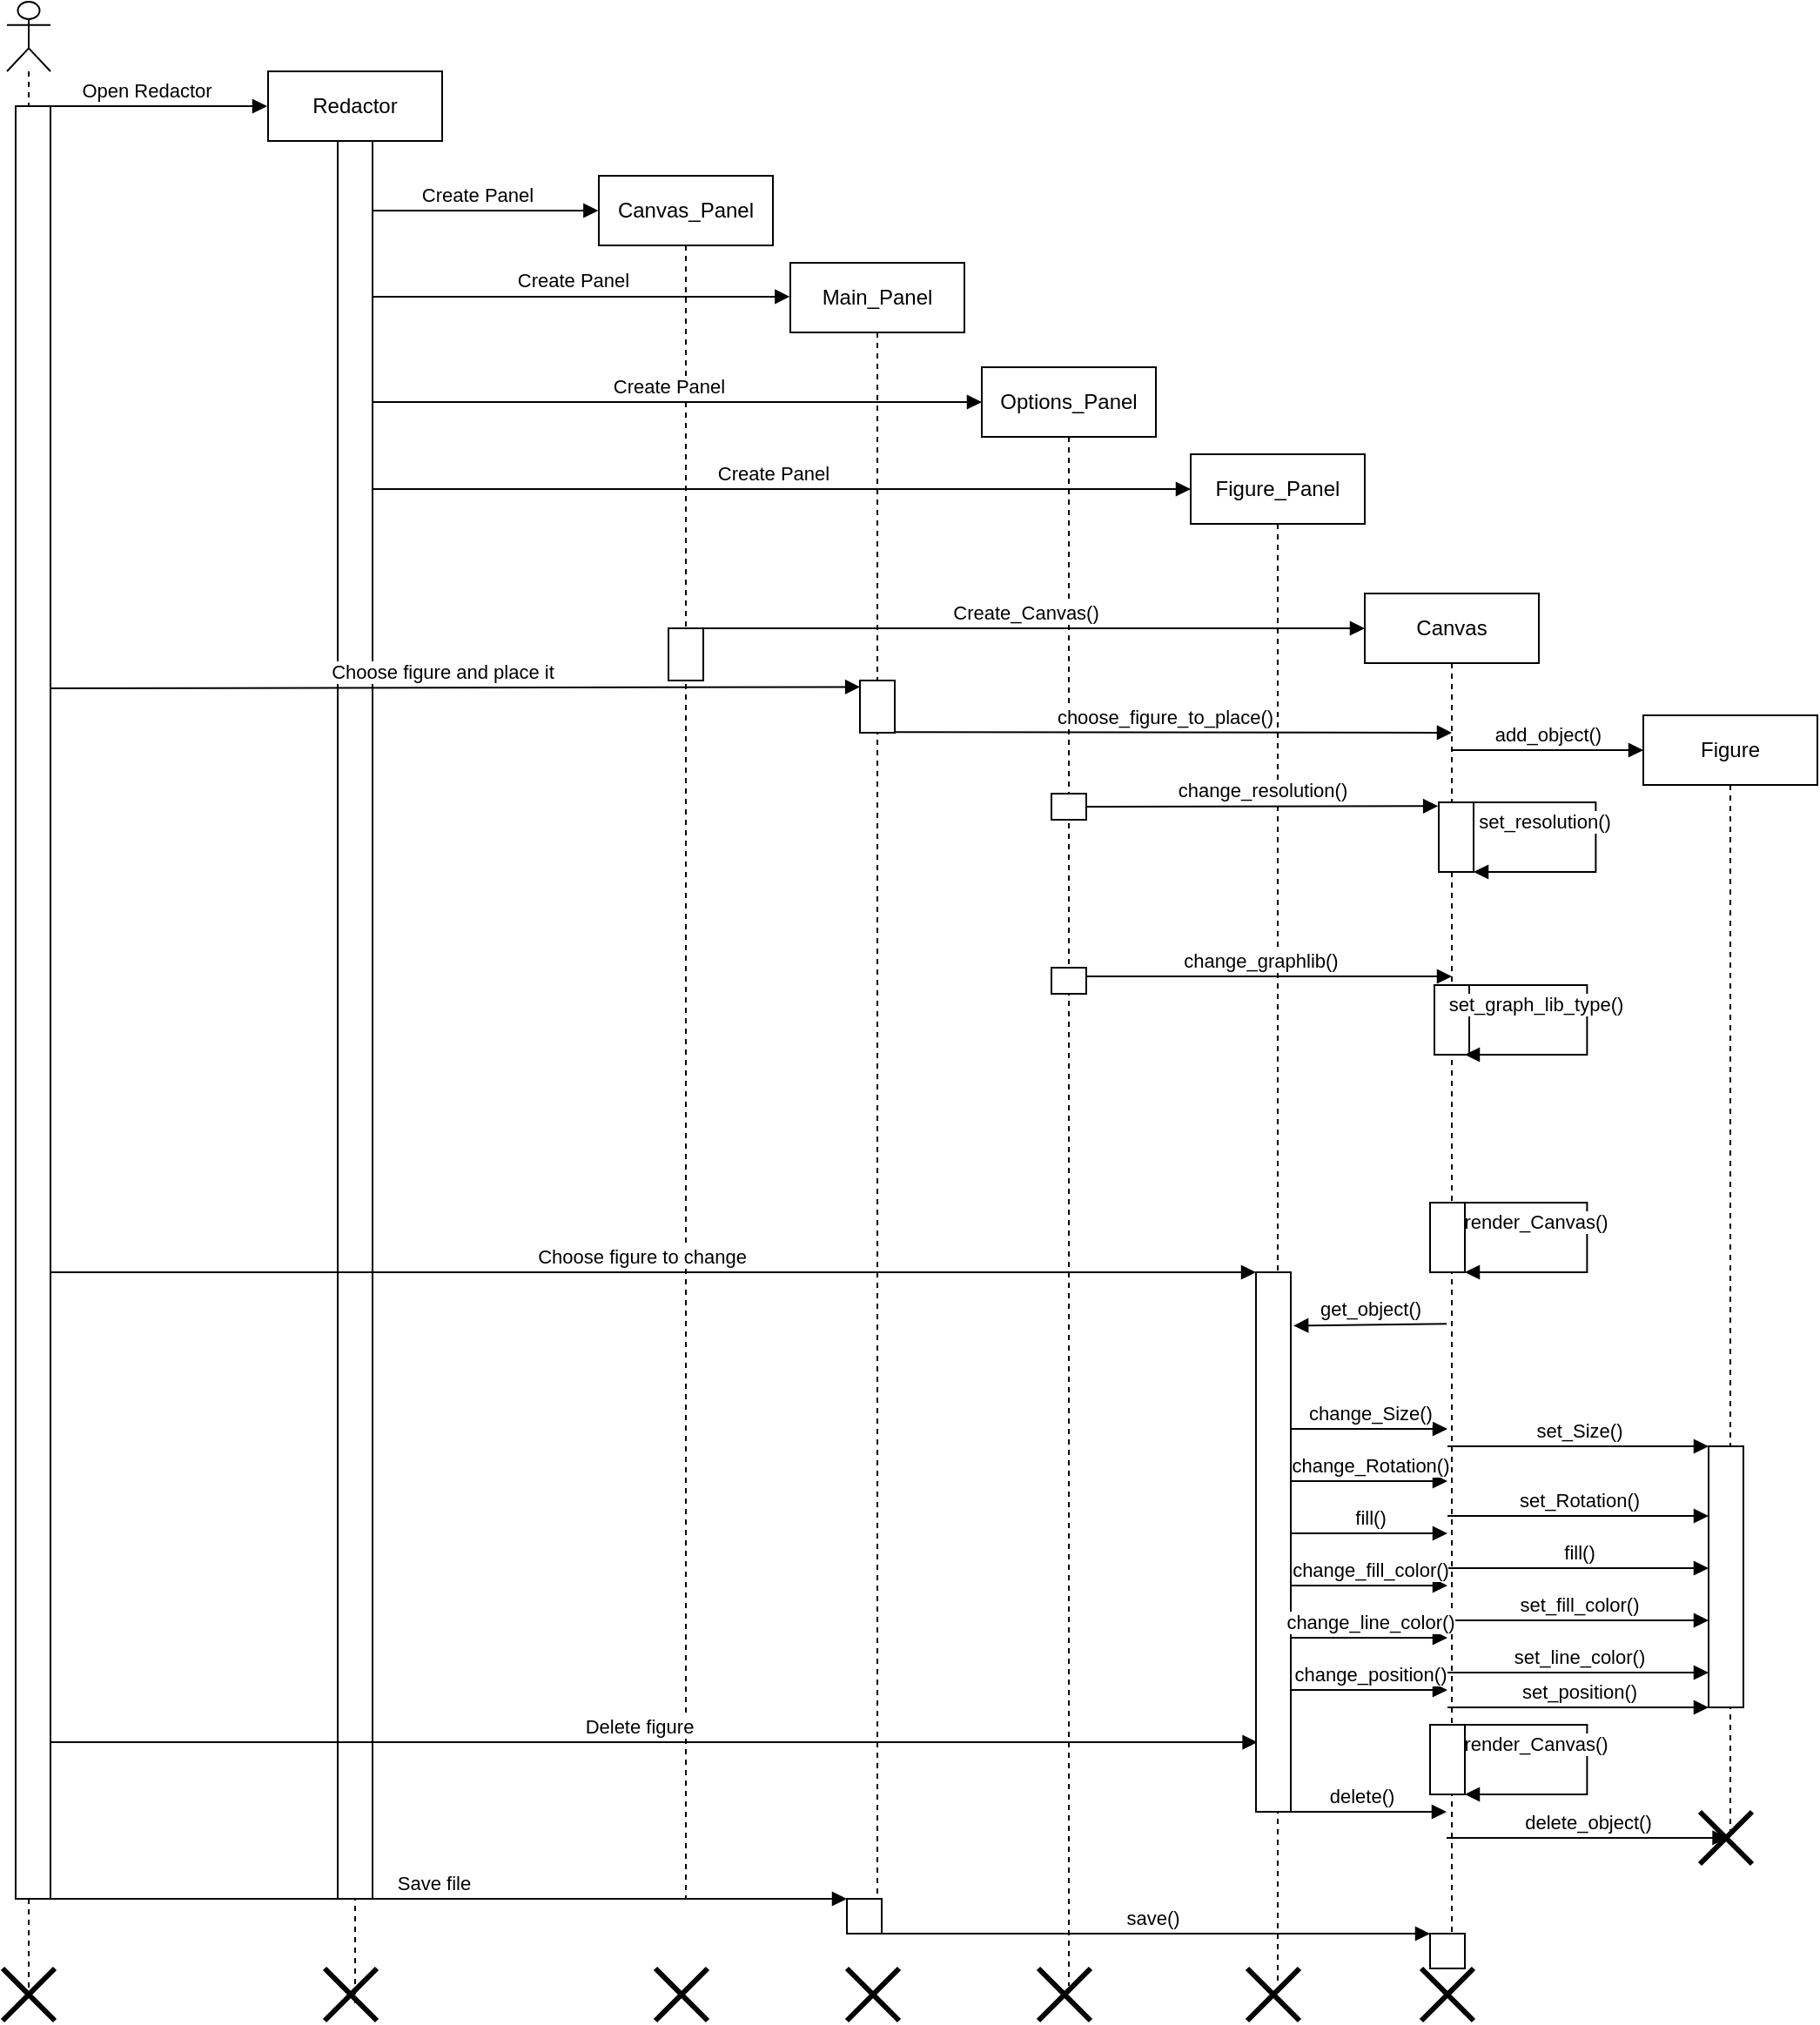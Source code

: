 <mxfile version="21.8.2" type="github">
  <diagram name="Page-1" id="2YBvvXClWsGukQMizWep">
    <mxGraphModel dx="2206" dy="1166" grid="1" gridSize="10" guides="1" tooltips="1" connect="1" arrows="1" fold="1" page="1" pageScale="1" pageWidth="850" pageHeight="1100" math="0" shadow="0">
      <root>
        <mxCell id="0" />
        <mxCell id="1" parent="0" />
        <mxCell id="aM9ryv3xv72pqoxQDRHE-1" value="Redactor" style="shape=umlLifeline;perimeter=lifelinePerimeter;whiteSpace=wrap;html=1;container=0;dropTarget=0;collapsible=0;recursiveResize=0;outlineConnect=0;portConstraint=eastwest;newEdgeStyle={&quot;edgeStyle&quot;:&quot;elbowEdgeStyle&quot;,&quot;elbow&quot;:&quot;vertical&quot;,&quot;curved&quot;:0,&quot;rounded&quot;:0};" parent="1" vertex="1">
          <mxGeometry x="250" y="100" width="100" height="1110" as="geometry" />
        </mxCell>
        <mxCell id="aM9ryv3xv72pqoxQDRHE-5" value="Canvas_Panel" style="shape=umlLifeline;perimeter=lifelinePerimeter;whiteSpace=wrap;html=1;container=0;dropTarget=0;collapsible=0;recursiveResize=0;outlineConnect=0;portConstraint=eastwest;newEdgeStyle={&quot;edgeStyle&quot;:&quot;elbowEdgeStyle&quot;,&quot;elbow&quot;:&quot;vertical&quot;,&quot;curved&quot;:0,&quot;rounded&quot;:0};" parent="1" vertex="1">
          <mxGeometry x="440" y="160" width="100" height="990" as="geometry" />
        </mxCell>
        <mxCell id="38EyoLRpENG-E7wULdpG-4" value="Main_Panel" style="shape=umlLifeline;perimeter=lifelinePerimeter;whiteSpace=wrap;html=1;container=0;dropTarget=0;collapsible=0;recursiveResize=0;outlineConnect=0;portConstraint=eastwest;newEdgeStyle={&quot;edgeStyle&quot;:&quot;elbowEdgeStyle&quot;,&quot;elbow&quot;:&quot;vertical&quot;,&quot;curved&quot;:0,&quot;rounded&quot;:0};" parent="1" vertex="1">
          <mxGeometry x="550" y="210" width="100" height="940" as="geometry" />
        </mxCell>
        <mxCell id="38EyoLRpENG-E7wULdpG-5" value="Options_Panel" style="shape=umlLifeline;perimeter=lifelinePerimeter;whiteSpace=wrap;html=1;container=0;dropTarget=0;collapsible=0;recursiveResize=0;outlineConnect=0;portConstraint=eastwest;newEdgeStyle={&quot;edgeStyle&quot;:&quot;elbowEdgeStyle&quot;,&quot;elbow&quot;:&quot;vertical&quot;,&quot;curved&quot;:0,&quot;rounded&quot;:0};" parent="1" vertex="1">
          <mxGeometry x="660" y="270" width="100" height="930" as="geometry" />
        </mxCell>
        <mxCell id="38EyoLRpENG-E7wULdpG-6" value="Figure_Panel" style="shape=umlLifeline;perimeter=lifelinePerimeter;whiteSpace=wrap;html=1;container=0;dropTarget=0;collapsible=0;recursiveResize=0;outlineConnect=0;portConstraint=eastwest;newEdgeStyle={&quot;edgeStyle&quot;:&quot;elbowEdgeStyle&quot;,&quot;elbow&quot;:&quot;vertical&quot;,&quot;curved&quot;:0,&quot;rounded&quot;:0};" parent="1" vertex="1">
          <mxGeometry x="780" y="320" width="100" height="880" as="geometry" />
        </mxCell>
        <mxCell id="38EyoLRpENG-E7wULdpG-7" value="Canvas" style="shape=umlLifeline;perimeter=lifelinePerimeter;whiteSpace=wrap;html=1;container=0;dropTarget=0;collapsible=0;recursiveResize=0;outlineConnect=0;portConstraint=eastwest;newEdgeStyle={&quot;edgeStyle&quot;:&quot;elbowEdgeStyle&quot;,&quot;elbow&quot;:&quot;vertical&quot;,&quot;curved&quot;:0,&quot;rounded&quot;:0};" parent="1" vertex="1">
          <mxGeometry x="880" y="400" width="100" height="790" as="geometry" />
        </mxCell>
        <mxCell id="38EyoLRpENG-E7wULdpG-8" value="Figure" style="shape=umlLifeline;perimeter=lifelinePerimeter;whiteSpace=wrap;html=1;container=0;dropTarget=0;collapsible=0;recursiveResize=0;outlineConnect=0;portConstraint=eastwest;newEdgeStyle={&quot;edgeStyle&quot;:&quot;elbowEdgeStyle&quot;,&quot;elbow&quot;:&quot;vertical&quot;,&quot;curved&quot;:0,&quot;rounded&quot;:0};" parent="1" vertex="1">
          <mxGeometry x="1040" y="470" width="100" height="650" as="geometry" />
        </mxCell>
        <mxCell id="38EyoLRpENG-E7wULdpG-37" value="" style="shape=umlDestroy;whiteSpace=wrap;html=1;strokeWidth=3;targetShapes=umlLifeline;" parent="38EyoLRpENG-E7wULdpG-8" vertex="1">
          <mxGeometry x="32.5" y="630" width="30" height="30" as="geometry" />
        </mxCell>
        <mxCell id="38EyoLRpENG-E7wULdpG-15" value="" style="shape=umlLifeline;perimeter=lifelinePerimeter;whiteSpace=wrap;html=1;container=1;dropTarget=0;collapsible=0;recursiveResize=0;outlineConnect=0;portConstraint=eastwest;newEdgeStyle={&quot;curved&quot;:0,&quot;rounded&quot;:0};participant=umlActor;" parent="1" vertex="1">
          <mxGeometry x="100" y="60" width="25" height="1150" as="geometry" />
        </mxCell>
        <mxCell id="38EyoLRpENG-E7wULdpG-16" value="Open Redactor" style="html=1;verticalAlign=bottom;endArrow=block;curved=0;rounded=0;" parent="1" edge="1">
          <mxGeometry width="80" relative="1" as="geometry">
            <mxPoint x="109.81" y="120" as="sourcePoint" />
            <mxPoint x="249.5" y="120" as="targetPoint" />
          </mxGeometry>
        </mxCell>
        <mxCell id="38EyoLRpENG-E7wULdpG-18" value="Create Panel" style="html=1;verticalAlign=bottom;endArrow=block;curved=0;rounded=0;" parent="1" edge="1">
          <mxGeometry width="80" relative="1" as="geometry">
            <mxPoint x="300.0" y="180" as="sourcePoint" />
            <mxPoint x="439.69" y="180" as="targetPoint" />
          </mxGeometry>
        </mxCell>
        <mxCell id="38EyoLRpENG-E7wULdpG-19" value="Create Panel" style="html=1;verticalAlign=bottom;endArrow=block;curved=0;rounded=0;" parent="1" edge="1">
          <mxGeometry width="80" relative="1" as="geometry">
            <mxPoint x="300.0" y="229.47" as="sourcePoint" />
            <mxPoint x="549.69" y="229.47" as="targetPoint" />
          </mxGeometry>
        </mxCell>
        <mxCell id="38EyoLRpENG-E7wULdpG-20" value="Create Panel" style="html=1;verticalAlign=bottom;endArrow=block;curved=0;rounded=0;" parent="1" edge="1">
          <mxGeometry width="80" relative="1" as="geometry">
            <mxPoint x="300.31" y="290" as="sourcePoint" />
            <mxPoint x="660" y="290" as="targetPoint" />
          </mxGeometry>
        </mxCell>
        <mxCell id="38EyoLRpENG-E7wULdpG-21" value="Create Panel" style="html=1;verticalAlign=bottom;endArrow=block;curved=0;rounded=0;" parent="1" edge="1">
          <mxGeometry width="80" relative="1" as="geometry">
            <mxPoint x="300.31" y="340" as="sourcePoint" />
            <mxPoint x="780" y="340" as="targetPoint" />
          </mxGeometry>
        </mxCell>
        <mxCell id="38EyoLRpENG-E7wULdpG-22" value="Create_Canvas()" style="html=1;verticalAlign=bottom;endArrow=block;curved=0;rounded=0;" parent="1" edge="1">
          <mxGeometry width="80" relative="1" as="geometry">
            <mxPoint x="490" y="420" as="sourcePoint" />
            <mxPoint x="880" y="420" as="targetPoint" />
          </mxGeometry>
        </mxCell>
        <mxCell id="38EyoLRpENG-E7wULdpG-23" value="choose_figure_to_place()" style="html=1;verticalAlign=bottom;endArrow=block;curved=0;rounded=0;" parent="1" edge="1">
          <mxGeometry width="80" relative="1" as="geometry">
            <mxPoint x="600" y="479.58" as="sourcePoint" />
            <mxPoint x="930" y="480" as="targetPoint" />
          </mxGeometry>
        </mxCell>
        <mxCell id="38EyoLRpENG-E7wULdpG-24" value="add_object()" style="html=1;verticalAlign=bottom;endArrow=block;curved=0;rounded=0;" parent="1" edge="1">
          <mxGeometry width="80" relative="1" as="geometry">
            <mxPoint x="930" y="490" as="sourcePoint" />
            <mxPoint x="1040" y="490" as="targetPoint" />
          </mxGeometry>
        </mxCell>
        <mxCell id="38EyoLRpENG-E7wULdpG-26" value="Save file" style="html=1;verticalAlign=bottom;endArrow=block;curved=0;rounded=0;entryX=0;entryY=0;entryDx=0;entryDy=0;" parent="1" edge="1" target="RvpZYAZhaGrn7Gk52c-N-2">
          <mxGeometry width="80" relative="1" as="geometry">
            <mxPoint x="107.5" y="1150" as="sourcePoint" />
            <mxPoint x="597" y="1150" as="targetPoint" />
          </mxGeometry>
        </mxCell>
        <mxCell id="38EyoLRpENG-E7wULdpG-27" value="save()" style="html=1;verticalAlign=bottom;endArrow=block;curved=0;rounded=0;entryX=0;entryY=0;entryDx=0;entryDy=0;" parent="1" edge="1" target="RvpZYAZhaGrn7Gk52c-N-5">
          <mxGeometry width="80" relative="1" as="geometry">
            <mxPoint x="597.5" y="1170" as="sourcePoint" />
            <mxPoint x="927.0" y="1170" as="targetPoint" />
          </mxGeometry>
        </mxCell>
        <mxCell id="38EyoLRpENG-E7wULdpG-31" value="render_Canvas()" style="html=1;verticalAlign=bottom;endArrow=block;curved=0;rounded=0;" parent="1" edge="1">
          <mxGeometry x="0.551" y="-20" width="80" relative="1" as="geometry">
            <mxPoint x="937.69" y="1050" as="sourcePoint" />
            <mxPoint x="937.5" y="1090" as="targetPoint" />
            <Array as="points">
              <mxPoint x="1007.69" y="1050" />
              <mxPoint x="1007.69" y="1090" />
            </Array>
            <mxPoint as="offset" />
          </mxGeometry>
        </mxCell>
        <mxCell id="38EyoLRpENG-E7wULdpG-33" value="delete_object()" style="html=1;verticalAlign=bottom;endArrow=block;curved=0;rounded=0;entryX=0.526;entryY=0.499;entryDx=0;entryDy=0;entryPerimeter=0;" parent="1" target="38EyoLRpENG-E7wULdpG-37" edge="1">
          <mxGeometry width="80" relative="1" as="geometry">
            <mxPoint x="927" y="1114.97" as="sourcePoint" />
            <mxPoint x="1087.0" y="1120" as="targetPoint" />
          </mxGeometry>
        </mxCell>
        <mxCell id="38EyoLRpENG-E7wULdpG-34" value="delete()" style="html=1;verticalAlign=bottom;endArrow=block;curved=0;rounded=0;" parent="1" edge="1">
          <mxGeometry width="80" relative="1" as="geometry">
            <mxPoint x="827.5" y="1100" as="sourcePoint" />
            <mxPoint x="927.0" y="1100" as="targetPoint" />
          </mxGeometry>
        </mxCell>
        <mxCell id="38EyoLRpENG-E7wULdpG-35" value="get_object()" style="html=1;verticalAlign=bottom;endArrow=block;curved=0;rounded=0;entryX=1.079;entryY=0.099;entryDx=0;entryDy=0;entryPerimeter=0;" parent="1" edge="1" target="RvpZYAZhaGrn7Gk52c-N-4">
          <mxGeometry width="80" relative="1" as="geometry">
            <mxPoint x="927.0" y="819.58" as="sourcePoint" />
            <mxPoint x="826.824" y="819.58" as="targetPoint" />
          </mxGeometry>
        </mxCell>
        <mxCell id="_8Uw5CFxiMQHdm2J3RAh-14" value="set_Size()" style="html=1;verticalAlign=bottom;endArrow=block;curved=0;rounded=0;entryX=0;entryY=0;entryDx=0;entryDy=0;" parent="1" target="_8Uw5CFxiMQHdm2J3RAh-27" edge="1">
          <mxGeometry width="80" relative="1" as="geometry">
            <mxPoint x="927.504" y="890.0" as="sourcePoint" />
            <mxPoint x="1027.5" y="890" as="targetPoint" />
          </mxGeometry>
        </mxCell>
        <mxCell id="_8Uw5CFxiMQHdm2J3RAh-15" value="set_Rotation()" style="html=1;verticalAlign=bottom;endArrow=block;curved=0;rounded=0;entryX=0;entryY=0;entryDx=0;entryDy=0;" parent="1" edge="1">
          <mxGeometry width="80" relative="1" as="geometry">
            <mxPoint x="927.504" y="930.0" as="sourcePoint" />
            <mxPoint x="1077.5" y="930" as="targetPoint" />
          </mxGeometry>
        </mxCell>
        <mxCell id="_8Uw5CFxiMQHdm2J3RAh-16" value="fill()" style="html=1;verticalAlign=bottom;endArrow=block;curved=0;rounded=0;entryX=0;entryY=0;entryDx=0;entryDy=0;" parent="1" edge="1">
          <mxGeometry width="80" relative="1" as="geometry">
            <mxPoint x="927.504" y="960.0" as="sourcePoint" />
            <mxPoint x="1077.5" y="960" as="targetPoint" />
          </mxGeometry>
        </mxCell>
        <mxCell id="_8Uw5CFxiMQHdm2J3RAh-17" value="set_fill_color()" style="html=1;verticalAlign=bottom;endArrow=block;curved=0;rounded=0;entryX=0;entryY=0;entryDx=0;entryDy=0;" parent="1" edge="1">
          <mxGeometry width="80" relative="1" as="geometry">
            <mxPoint x="927.504" y="990.0" as="sourcePoint" />
            <mxPoint x="1077.5" y="990" as="targetPoint" />
          </mxGeometry>
        </mxCell>
        <mxCell id="_8Uw5CFxiMQHdm2J3RAh-18" value="set_line_color()" style="html=1;verticalAlign=bottom;endArrow=block;curved=0;rounded=0;entryX=0;entryY=0;entryDx=0;entryDy=0;" parent="1" edge="1">
          <mxGeometry width="80" relative="1" as="geometry">
            <mxPoint x="927.504" y="1020.0" as="sourcePoint" />
            <mxPoint x="1077.5" y="1020" as="targetPoint" />
          </mxGeometry>
        </mxCell>
        <mxCell id="_8Uw5CFxiMQHdm2J3RAh-19" value="set_position()" style="html=1;verticalAlign=bottom;endArrow=block;curved=0;rounded=0;entryX=0;entryY=0;entryDx=0;entryDy=0;" parent="1" edge="1">
          <mxGeometry width="80" relative="1" as="geometry">
            <mxPoint x="927.504" y="1040.0" as="sourcePoint" />
            <mxPoint x="1077.5" y="1040" as="targetPoint" />
          </mxGeometry>
        </mxCell>
        <mxCell id="_8Uw5CFxiMQHdm2J3RAh-20" value="" style="shape=umlDestroy;whiteSpace=wrap;html=1;strokeWidth=3;targetShapes=umlLifeline;" parent="1" vertex="1">
          <mxGeometry x="912.5" y="1190" width="30" height="30" as="geometry" />
        </mxCell>
        <mxCell id="_8Uw5CFxiMQHdm2J3RAh-21" value="" style="shape=umlDestroy;whiteSpace=wrap;html=1;strokeWidth=3;targetShapes=umlLifeline;" parent="1" vertex="1">
          <mxGeometry x="812.5" y="1190" width="30" height="30" as="geometry" />
        </mxCell>
        <mxCell id="_8Uw5CFxiMQHdm2J3RAh-22" value="" style="shape=umlDestroy;whiteSpace=wrap;html=1;strokeWidth=3;targetShapes=umlLifeline;" parent="1" vertex="1">
          <mxGeometry x="692.5" y="1190" width="30" height="30" as="geometry" />
        </mxCell>
        <mxCell id="_8Uw5CFxiMQHdm2J3RAh-23" value="" style="shape=umlDestroy;whiteSpace=wrap;html=1;strokeWidth=3;targetShapes=umlLifeline;" parent="1" vertex="1">
          <mxGeometry x="582.5" y="1190" width="30" height="30" as="geometry" />
        </mxCell>
        <mxCell id="_8Uw5CFxiMQHdm2J3RAh-24" value="" style="shape=umlDestroy;whiteSpace=wrap;html=1;strokeWidth=3;targetShapes=umlLifeline;" parent="1" vertex="1">
          <mxGeometry x="472.5" y="1190" width="30" height="30" as="geometry" />
        </mxCell>
        <mxCell id="_8Uw5CFxiMQHdm2J3RAh-25" value="" style="shape=umlDestroy;whiteSpace=wrap;html=1;strokeWidth=3;targetShapes=umlLifeline;" parent="1" vertex="1">
          <mxGeometry x="282.5" y="1190" width="30" height="30" as="geometry" />
        </mxCell>
        <mxCell id="_8Uw5CFxiMQHdm2J3RAh-26" value="" style="shape=umlDestroy;whiteSpace=wrap;html=1;strokeWidth=3;targetShapes=umlLifeline;" parent="1" vertex="1">
          <mxGeometry x="97.5" y="1190" width="30" height="30" as="geometry" />
        </mxCell>
        <mxCell id="_8Uw5CFxiMQHdm2J3RAh-27" value="" style="rounded=0;whiteSpace=wrap;html=1;" parent="1" vertex="1">
          <mxGeometry x="1077.5" y="890" width="20" height="150" as="geometry" />
        </mxCell>
        <mxCell id="_8Uw5CFxiMQHdm2J3RAh-34" value="" style="rounded=0;whiteSpace=wrap;html=1;" parent="1" vertex="1">
          <mxGeometry x="290" y="140" width="20" height="1010" as="geometry" />
        </mxCell>
        <mxCell id="38EyoLRpENG-E7wULdpG-32" value="Delete figure" style="html=1;verticalAlign=bottom;endArrow=block;curved=0;rounded=0;entryX=0.04;entryY=0.871;entryDx=0;entryDy=0;entryPerimeter=0;" parent="1" edge="1" target="RvpZYAZhaGrn7Gk52c-N-4">
          <mxGeometry width="80" relative="1" as="geometry">
            <mxPoint x="107.5" y="1060" as="sourcePoint" />
            <mxPoint x="807.5" y="1060" as="targetPoint" />
          </mxGeometry>
        </mxCell>
        <mxCell id="38EyoLRpENG-E7wULdpG-36" value="&amp;nbsp;Choose figure to change" style="html=1;verticalAlign=bottom;endArrow=block;curved=0;rounded=0;entryX=0;entryY=0;entryDx=0;entryDy=0;" parent="1" edge="1" target="RvpZYAZhaGrn7Gk52c-N-4">
          <mxGeometry width="80" relative="1" as="geometry">
            <mxPoint x="107.5" y="790" as="sourcePoint" />
            <mxPoint x="827" y="790" as="targetPoint" />
          </mxGeometry>
        </mxCell>
        <mxCell id="38EyoLRpENG-E7wULdpG-25" value="Choose figure and place it" style="html=1;verticalAlign=bottom;endArrow=block;curved=0;rounded=0;entryX=0.003;entryY=0.124;entryDx=0;entryDy=0;entryPerimeter=0;" parent="1" edge="1" target="RvpZYAZhaGrn7Gk52c-N-1">
          <mxGeometry width="80" relative="1" as="geometry">
            <mxPoint x="110" y="454.5" as="sourcePoint" />
            <mxPoint x="599.5" y="454.5" as="targetPoint" />
          </mxGeometry>
        </mxCell>
        <mxCell id="RvpZYAZhaGrn7Gk52c-N-1" value="" style="rounded=0;whiteSpace=wrap;html=1;" vertex="1" parent="1">
          <mxGeometry x="590" y="450" width="20" height="30" as="geometry" />
        </mxCell>
        <mxCell id="RvpZYAZhaGrn7Gk52c-N-2" value="" style="rounded=0;whiteSpace=wrap;html=1;" vertex="1" parent="1">
          <mxGeometry x="582.5" y="1150" width="20" height="20" as="geometry" />
        </mxCell>
        <mxCell id="RvpZYAZhaGrn7Gk52c-N-3" value="" style="rounded=0;whiteSpace=wrap;html=1;" vertex="1" parent="1">
          <mxGeometry x="480" y="420" width="20" height="30" as="geometry" />
        </mxCell>
        <mxCell id="RvpZYAZhaGrn7Gk52c-N-4" value="" style="rounded=0;whiteSpace=wrap;html=1;" vertex="1" parent="1">
          <mxGeometry x="817.5" y="790" width="20" height="310" as="geometry" />
        </mxCell>
        <mxCell id="_8Uw5CFxiMQHdm2J3RAh-7" value="change_Size()" style="html=1;verticalAlign=bottom;endArrow=block;curved=0;rounded=0;" parent="1" edge="1">
          <mxGeometry width="80" relative="1" as="geometry">
            <mxPoint x="837.5" y="880" as="sourcePoint" />
            <mxPoint x="927.5" y="880" as="targetPoint" />
          </mxGeometry>
        </mxCell>
        <mxCell id="_8Uw5CFxiMQHdm2J3RAh-9" value="change_Rotation()" style="html=1;verticalAlign=bottom;endArrow=block;curved=0;rounded=0;" parent="1" edge="1">
          <mxGeometry width="80" relative="1" as="geometry">
            <mxPoint x="837.5" y="910" as="sourcePoint" />
            <mxPoint x="927.5" y="910" as="targetPoint" />
          </mxGeometry>
        </mxCell>
        <mxCell id="_8Uw5CFxiMQHdm2J3RAh-10" value="fill()" style="html=1;verticalAlign=bottom;endArrow=block;curved=0;rounded=0;" parent="1" edge="1">
          <mxGeometry width="80" relative="1" as="geometry">
            <mxPoint x="837.5" y="940" as="sourcePoint" />
            <mxPoint x="927.5" y="940" as="targetPoint" />
          </mxGeometry>
        </mxCell>
        <mxCell id="_8Uw5CFxiMQHdm2J3RAh-11" value="change_fill_color()" style="html=1;verticalAlign=bottom;endArrow=block;curved=0;rounded=0;" parent="1" edge="1">
          <mxGeometry width="80" relative="1" as="geometry">
            <mxPoint x="837.5" y="970" as="sourcePoint" />
            <mxPoint x="927.5" y="970" as="targetPoint" />
          </mxGeometry>
        </mxCell>
        <mxCell id="_8Uw5CFxiMQHdm2J3RAh-12" value="change_line_color()" style="html=1;verticalAlign=bottom;endArrow=block;curved=0;rounded=0;" parent="1" edge="1">
          <mxGeometry width="80" relative="1" as="geometry">
            <mxPoint x="837.5" y="1000" as="sourcePoint" />
            <mxPoint x="927.5" y="1000" as="targetPoint" />
          </mxGeometry>
        </mxCell>
        <mxCell id="_8Uw5CFxiMQHdm2J3RAh-13" value="change_position()" style="html=1;verticalAlign=bottom;endArrow=block;curved=0;rounded=0;" parent="1" edge="1">
          <mxGeometry width="80" relative="1" as="geometry">
            <mxPoint x="837.5" y="1030" as="sourcePoint" />
            <mxPoint x="927.5" y="1030" as="targetPoint" />
          </mxGeometry>
        </mxCell>
        <mxCell id="RvpZYAZhaGrn7Gk52c-N-5" value="" style="rounded=0;whiteSpace=wrap;html=1;" vertex="1" parent="1">
          <mxGeometry x="917.5" y="1170" width="20" height="20" as="geometry" />
        </mxCell>
        <mxCell id="RvpZYAZhaGrn7Gk52c-N-6" value="" style="rounded=0;whiteSpace=wrap;html=1;" vertex="1" parent="1">
          <mxGeometry x="917.5" y="1050" width="20" height="40" as="geometry" />
        </mxCell>
        <mxCell id="RvpZYAZhaGrn7Gk52c-N-7" value="render_Canvas()" style="html=1;verticalAlign=bottom;endArrow=block;curved=0;rounded=0;" edge="1" parent="1">
          <mxGeometry x="0.551" y="-20" width="80" relative="1" as="geometry">
            <mxPoint x="937.69" y="750" as="sourcePoint" />
            <mxPoint x="937.5" y="790" as="targetPoint" />
            <Array as="points">
              <mxPoint x="1007.69" y="750" />
              <mxPoint x="1007.69" y="790" />
            </Array>
            <mxPoint as="offset" />
          </mxGeometry>
        </mxCell>
        <mxCell id="RvpZYAZhaGrn7Gk52c-N-8" value="" style="rounded=0;whiteSpace=wrap;html=1;" vertex="1" parent="1">
          <mxGeometry x="917.5" y="750" width="20" height="40" as="geometry" />
        </mxCell>
        <mxCell id="RvpZYAZhaGrn7Gk52c-N-11" value="change_resolution()" style="html=1;verticalAlign=bottom;endArrow=block;curved=0;rounded=0;entryX=-0.022;entryY=0.053;entryDx=0;entryDy=0;entryPerimeter=0;" edge="1" parent="1" source="RvpZYAZhaGrn7Gk52c-N-20" target="RvpZYAZhaGrn7Gk52c-N-14">
          <mxGeometry width="80" relative="1" as="geometry">
            <mxPoint x="710" y="520" as="sourcePoint" />
            <mxPoint x="800" y="520" as="targetPoint" />
          </mxGeometry>
        </mxCell>
        <mxCell id="_8Uw5CFxiMQHdm2J3RAh-33" value="" style="rounded=0;whiteSpace=wrap;html=1;" parent="1" vertex="1">
          <mxGeometry x="105" y="120" width="20" height="1030" as="geometry" />
        </mxCell>
        <mxCell id="RvpZYAZhaGrn7Gk52c-N-13" value="set_resolution()" style="html=1;verticalAlign=bottom;endArrow=block;curved=0;rounded=0;" edge="1" parent="1">
          <mxGeometry x="0.551" y="-20" width="80" relative="1" as="geometry">
            <mxPoint x="942.69" y="520" as="sourcePoint" />
            <mxPoint x="942.5" y="560" as="targetPoint" />
            <Array as="points">
              <mxPoint x="1012.69" y="520" />
              <mxPoint x="1012.69" y="560" />
            </Array>
            <mxPoint as="offset" />
          </mxGeometry>
        </mxCell>
        <mxCell id="RvpZYAZhaGrn7Gk52c-N-14" value="" style="rounded=0;whiteSpace=wrap;html=1;" vertex="1" parent="1">
          <mxGeometry x="922.5" y="520" width="20" height="40" as="geometry" />
        </mxCell>
        <mxCell id="RvpZYAZhaGrn7Gk52c-N-15" value="change_graphlib()" style="html=1;verticalAlign=bottom;endArrow=block;curved=0;rounded=0;" edge="1" parent="1">
          <mxGeometry width="80" relative="1" as="geometry">
            <mxPoint x="710" y="620" as="sourcePoint" />
            <mxPoint x="930" y="620" as="targetPoint" />
          </mxGeometry>
        </mxCell>
        <mxCell id="RvpZYAZhaGrn7Gk52c-N-18" value="" style="rounded=0;whiteSpace=wrap;html=1;" vertex="1" parent="1">
          <mxGeometry x="920" y="625" width="20" height="40" as="geometry" />
        </mxCell>
        <mxCell id="RvpZYAZhaGrn7Gk52c-N-19" value="" style="rounded=0;whiteSpace=wrap;html=1;" vertex="1" parent="1">
          <mxGeometry x="700" y="615" width="20" height="15" as="geometry" />
        </mxCell>
        <mxCell id="RvpZYAZhaGrn7Gk52c-N-21" value="" style="html=1;verticalAlign=bottom;endArrow=block;curved=0;rounded=0;" edge="1" parent="1" target="RvpZYAZhaGrn7Gk52c-N-20">
          <mxGeometry width="80" relative="1" as="geometry">
            <mxPoint x="710" y="520" as="sourcePoint" />
            <mxPoint x="930" y="520" as="targetPoint" />
          </mxGeometry>
        </mxCell>
        <mxCell id="RvpZYAZhaGrn7Gk52c-N-20" value="" style="rounded=0;whiteSpace=wrap;html=1;" vertex="1" parent="1">
          <mxGeometry x="700" y="515" width="20" height="15" as="geometry" />
        </mxCell>
        <mxCell id="RvpZYAZhaGrn7Gk52c-N-17" value="set_graph_lib_type()" style="html=1;verticalAlign=bottom;endArrow=block;curved=0;rounded=0;" edge="1" parent="1">
          <mxGeometry x="0.551" y="-20" width="80" relative="1" as="geometry">
            <mxPoint x="937.69" y="625" as="sourcePoint" />
            <mxPoint x="937.5" y="665" as="targetPoint" />
            <Array as="points">
              <mxPoint x="1007.69" y="625" />
              <mxPoint x="1007.69" y="665" />
            </Array>
            <mxPoint as="offset" />
          </mxGeometry>
        </mxCell>
      </root>
    </mxGraphModel>
  </diagram>
</mxfile>
